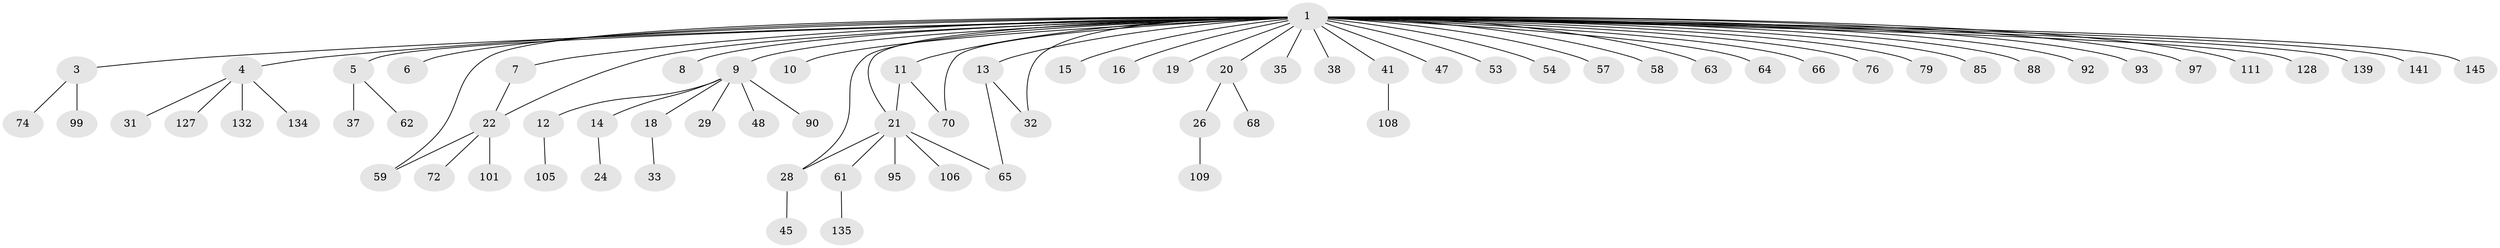 // original degree distribution, {8: 0.0136986301369863, 41: 0.00684931506849315, 3: 0.0958904109589041, 5: 0.03424657534246575, 7: 0.0136986301369863, 1: 0.589041095890411, 2: 0.2054794520547945, 4: 0.0410958904109589}
// Generated by graph-tools (version 1.1) at 2025/14/03/09/25 04:14:36]
// undirected, 73 vertices, 79 edges
graph export_dot {
graph [start="1"]
  node [color=gray90,style=filled];
  1 [super="+2+115+125"];
  3;
  4;
  5 [super="+17+142+87+30+60+71"];
  6;
  7;
  8 [super="+36+124"];
  9 [super="+25"];
  10 [super="+23+27+117+46"];
  11 [super="+131+69"];
  12;
  13 [super="+114+43"];
  14;
  15 [super="+84+42"];
  16;
  18;
  19 [super="+126+34"];
  20 [super="+51+89+52"];
  21;
  22;
  24;
  26;
  28 [super="+77+67"];
  29;
  31;
  32 [super="+112"];
  33 [super="+44+40"];
  35;
  37 [super="+56"];
  38 [super="+50"];
  41 [super="+55"];
  45;
  47;
  48 [super="+122"];
  53;
  54 [super="+104"];
  57;
  58;
  59 [super="+107+110"];
  61;
  62;
  63;
  64;
  65 [super="+96+94+137"];
  66 [super="+91+102+144"];
  68;
  70 [super="+73+123"];
  72;
  74 [super="+116"];
  76;
  79;
  85;
  88 [super="+103"];
  90;
  92;
  93;
  95;
  97;
  99 [super="+143"];
  101;
  105;
  106 [super="+130"];
  108;
  109;
  111;
  127;
  128 [super="+136"];
  132;
  134;
  135;
  139;
  141;
  145;
  1 -- 9;
  1 -- 54;
  1 -- 70;
  1 -- 76;
  1 -- 128;
  1 -- 3;
  1 -- 4;
  1 -- 5;
  1 -- 6;
  1 -- 7;
  1 -- 8 [weight=2];
  1 -- 10;
  1 -- 11;
  1 -- 139;
  1 -- 13;
  1 -- 141;
  1 -- 15;
  1 -- 16;
  1 -- 145;
  1 -- 19;
  1 -- 20;
  1 -- 21;
  1 -- 22;
  1 -- 32;
  1 -- 35;
  1 -- 38;
  1 -- 41;
  1 -- 47;
  1 -- 53;
  1 -- 57;
  1 -- 58;
  1 -- 59;
  1 -- 63;
  1 -- 64;
  1 -- 66;
  1 -- 79;
  1 -- 85;
  1 -- 88;
  1 -- 92;
  1 -- 93;
  1 -- 97;
  1 -- 111;
  1 -- 28;
  3 -- 74;
  3 -- 99;
  4 -- 31;
  4 -- 127;
  4 -- 132;
  4 -- 134;
  5 -- 37;
  5 -- 62;
  7 -- 22;
  9 -- 12;
  9 -- 14;
  9 -- 18;
  9 -- 29;
  9 -- 48;
  9 -- 90;
  11 -- 21;
  11 -- 70;
  12 -- 105;
  13 -- 65;
  13 -- 32;
  14 -- 24;
  18 -- 33;
  20 -- 26;
  20 -- 68;
  21 -- 28;
  21 -- 61;
  21 -- 65;
  21 -- 95;
  21 -- 106;
  22 -- 72;
  22 -- 101;
  22 -- 59;
  26 -- 109;
  28 -- 45;
  41 -- 108;
  61 -- 135;
}
